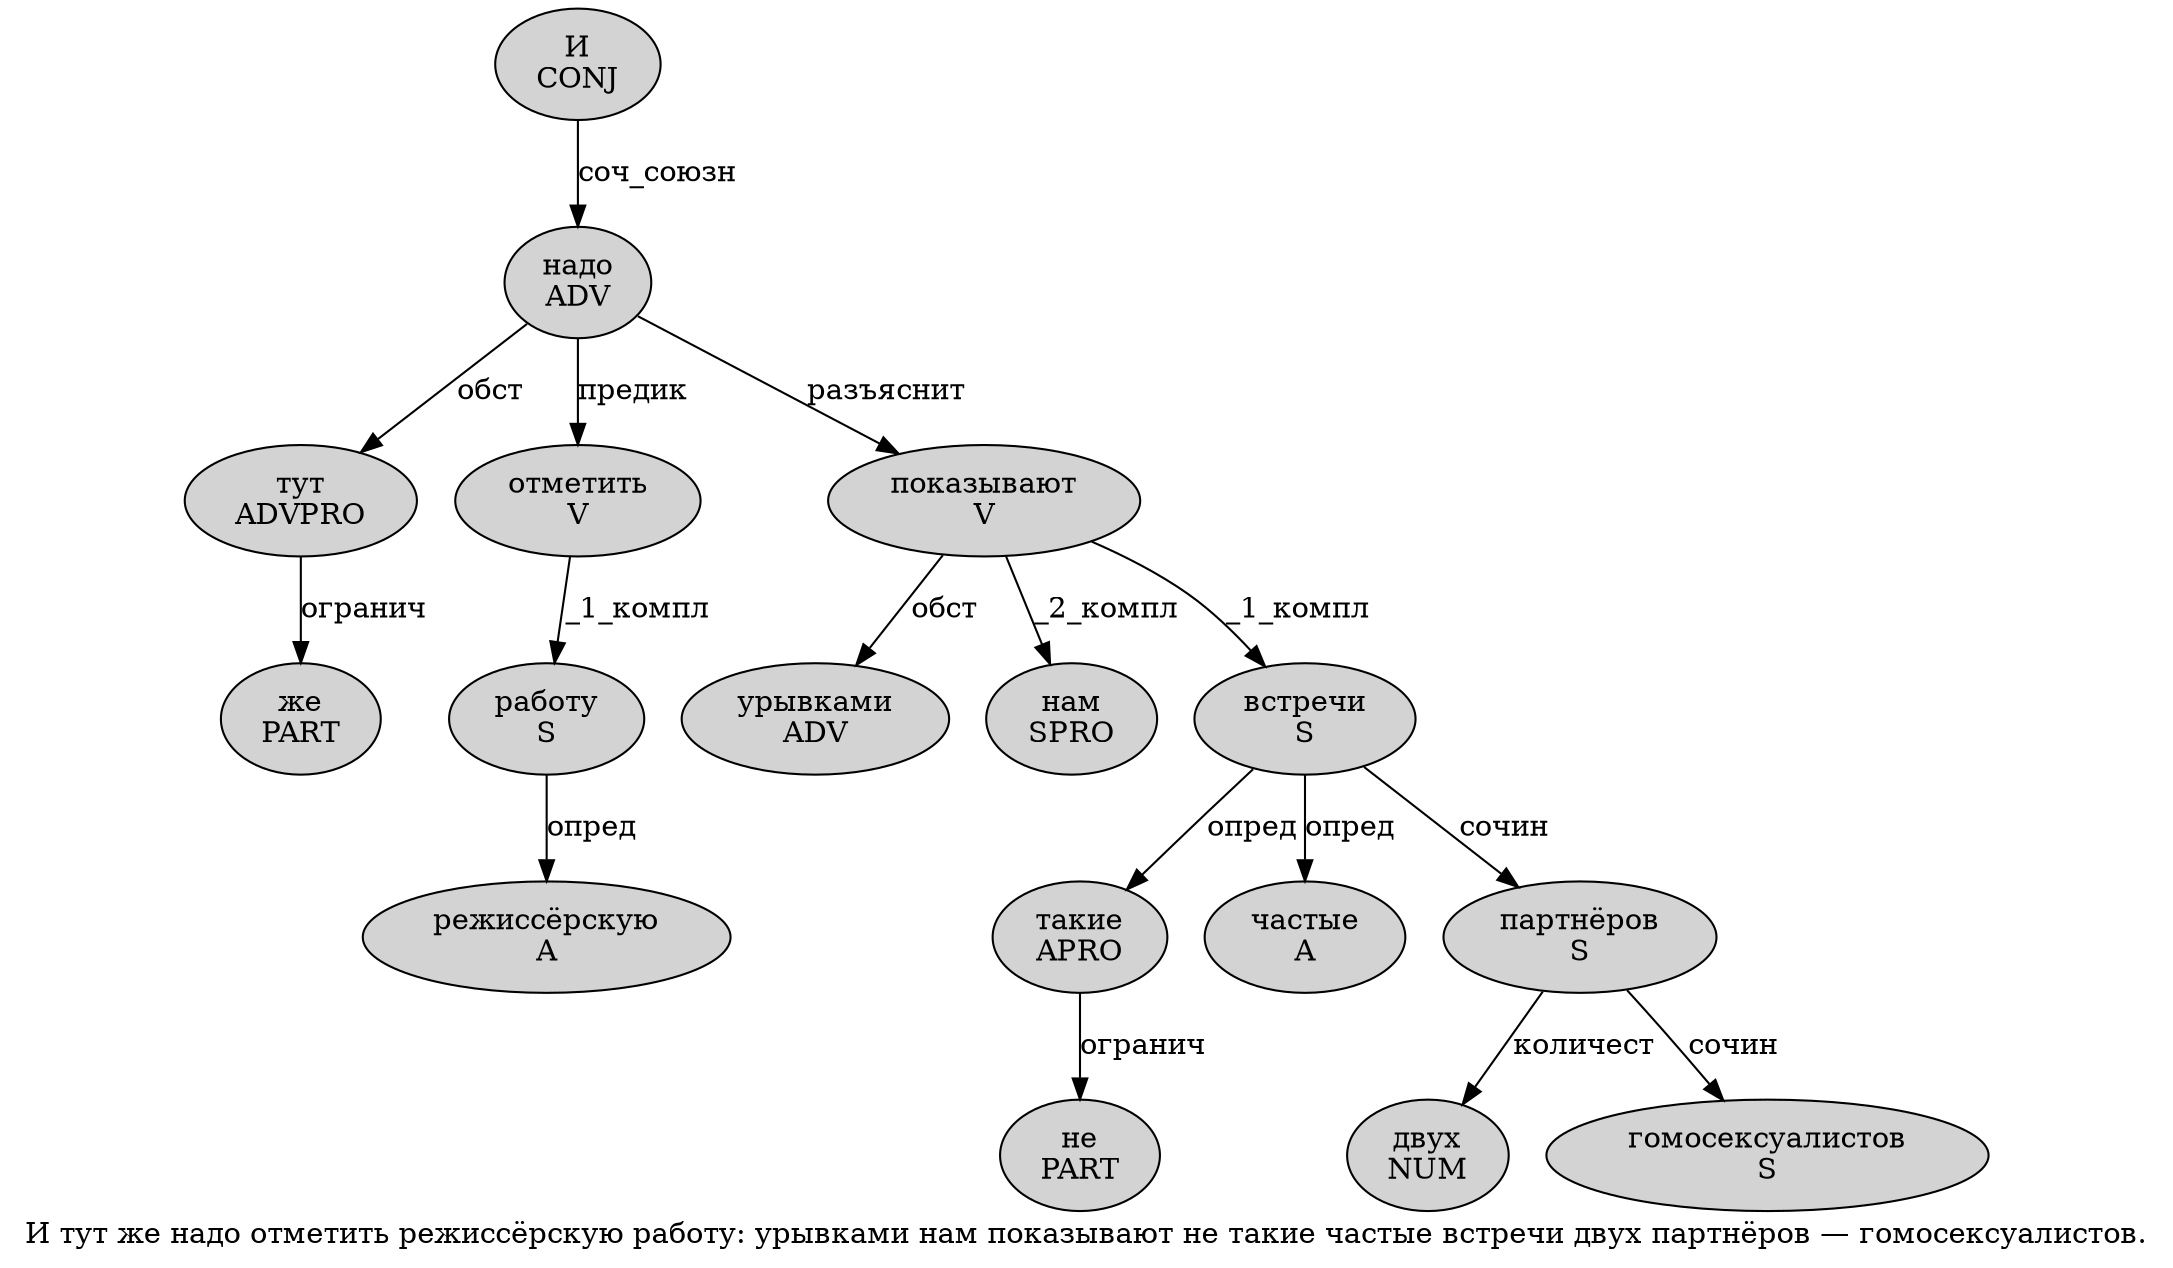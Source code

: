 digraph SENTENCE_3039 {
	graph [label="И тут же надо отметить режиссёрскую работу: урывками нам показывают не такие частые встречи двух партнёров — гомосексуалистов."]
	node [style=filled]
		0 [label="И
CONJ" color="" fillcolor=lightgray penwidth=1 shape=ellipse]
		1 [label="тут
ADVPRO" color="" fillcolor=lightgray penwidth=1 shape=ellipse]
		2 [label="же
PART" color="" fillcolor=lightgray penwidth=1 shape=ellipse]
		3 [label="надо
ADV" color="" fillcolor=lightgray penwidth=1 shape=ellipse]
		4 [label="отметить
V" color="" fillcolor=lightgray penwidth=1 shape=ellipse]
		5 [label="режиссёрскую
A" color="" fillcolor=lightgray penwidth=1 shape=ellipse]
		6 [label="работу
S" color="" fillcolor=lightgray penwidth=1 shape=ellipse]
		8 [label="урывками
ADV" color="" fillcolor=lightgray penwidth=1 shape=ellipse]
		9 [label="нам
SPRO" color="" fillcolor=lightgray penwidth=1 shape=ellipse]
		10 [label="показывают
V" color="" fillcolor=lightgray penwidth=1 shape=ellipse]
		11 [label="не
PART" color="" fillcolor=lightgray penwidth=1 shape=ellipse]
		12 [label="такие
APRO" color="" fillcolor=lightgray penwidth=1 shape=ellipse]
		13 [label="частые
A" color="" fillcolor=lightgray penwidth=1 shape=ellipse]
		14 [label="встречи
S" color="" fillcolor=lightgray penwidth=1 shape=ellipse]
		15 [label="двух
NUM" color="" fillcolor=lightgray penwidth=1 shape=ellipse]
		16 [label="партнёров
S" color="" fillcolor=lightgray penwidth=1 shape=ellipse]
		18 [label="гомосексуалистов
S" color="" fillcolor=lightgray penwidth=1 shape=ellipse]
			12 -> 11 [label="огранич"]
			14 -> 12 [label="опред"]
			14 -> 13 [label="опред"]
			14 -> 16 [label="сочин"]
			0 -> 3 [label="соч_союзн"]
			6 -> 5 [label="опред"]
			1 -> 2 [label="огранич"]
			10 -> 8 [label="обст"]
			10 -> 9 [label="_2_компл"]
			10 -> 14 [label="_1_компл"]
			3 -> 1 [label="обст"]
			3 -> 4 [label="предик"]
			3 -> 10 [label="разъяснит"]
			4 -> 6 [label="_1_компл"]
			16 -> 15 [label="количест"]
			16 -> 18 [label="сочин"]
}